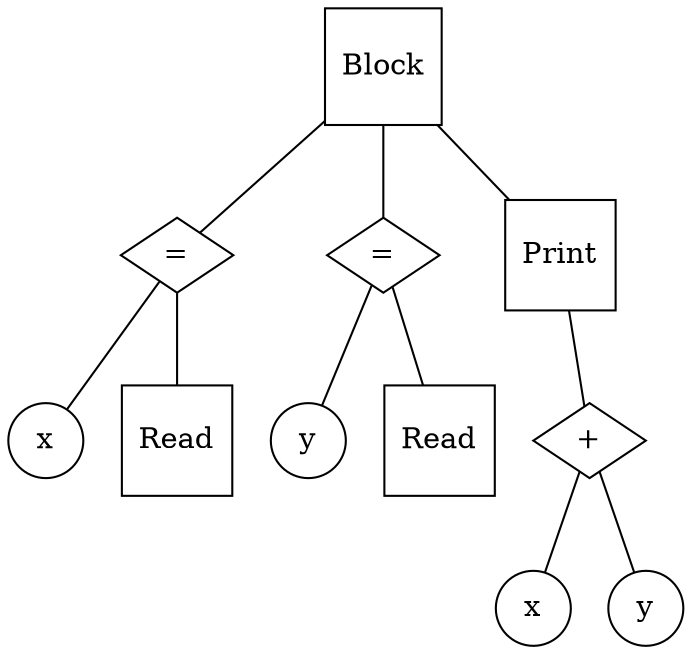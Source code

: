 graph g {
n0 [label = "Block", shape="square"]
n1 [label = "x", shape="circle"]
n2 [label = "=", shape="diamond"]
n3 [label = "Read", shape="square"]
n4 [label = "y", shape="circle"]
n5 [label = "=", shape="diamond"]
n6 [label = "Read", shape="square"]
n7 [label = "Print", shape="square"]
n8 [label = "x", shape="circle"]
n9 [label = "+", shape="diamond"]
n10 [label = "y", shape="circle"]

"n2" -- "n1"
"n2" -- "n3"
"n0" -- "n2"
"n5" -- "n4"
"n5" -- "n6"
"n0" -- "n5"
"n9" -- "n8"
"n9" -- "n10"
"n7" -- "n9"
"n0" -- "n7"
}